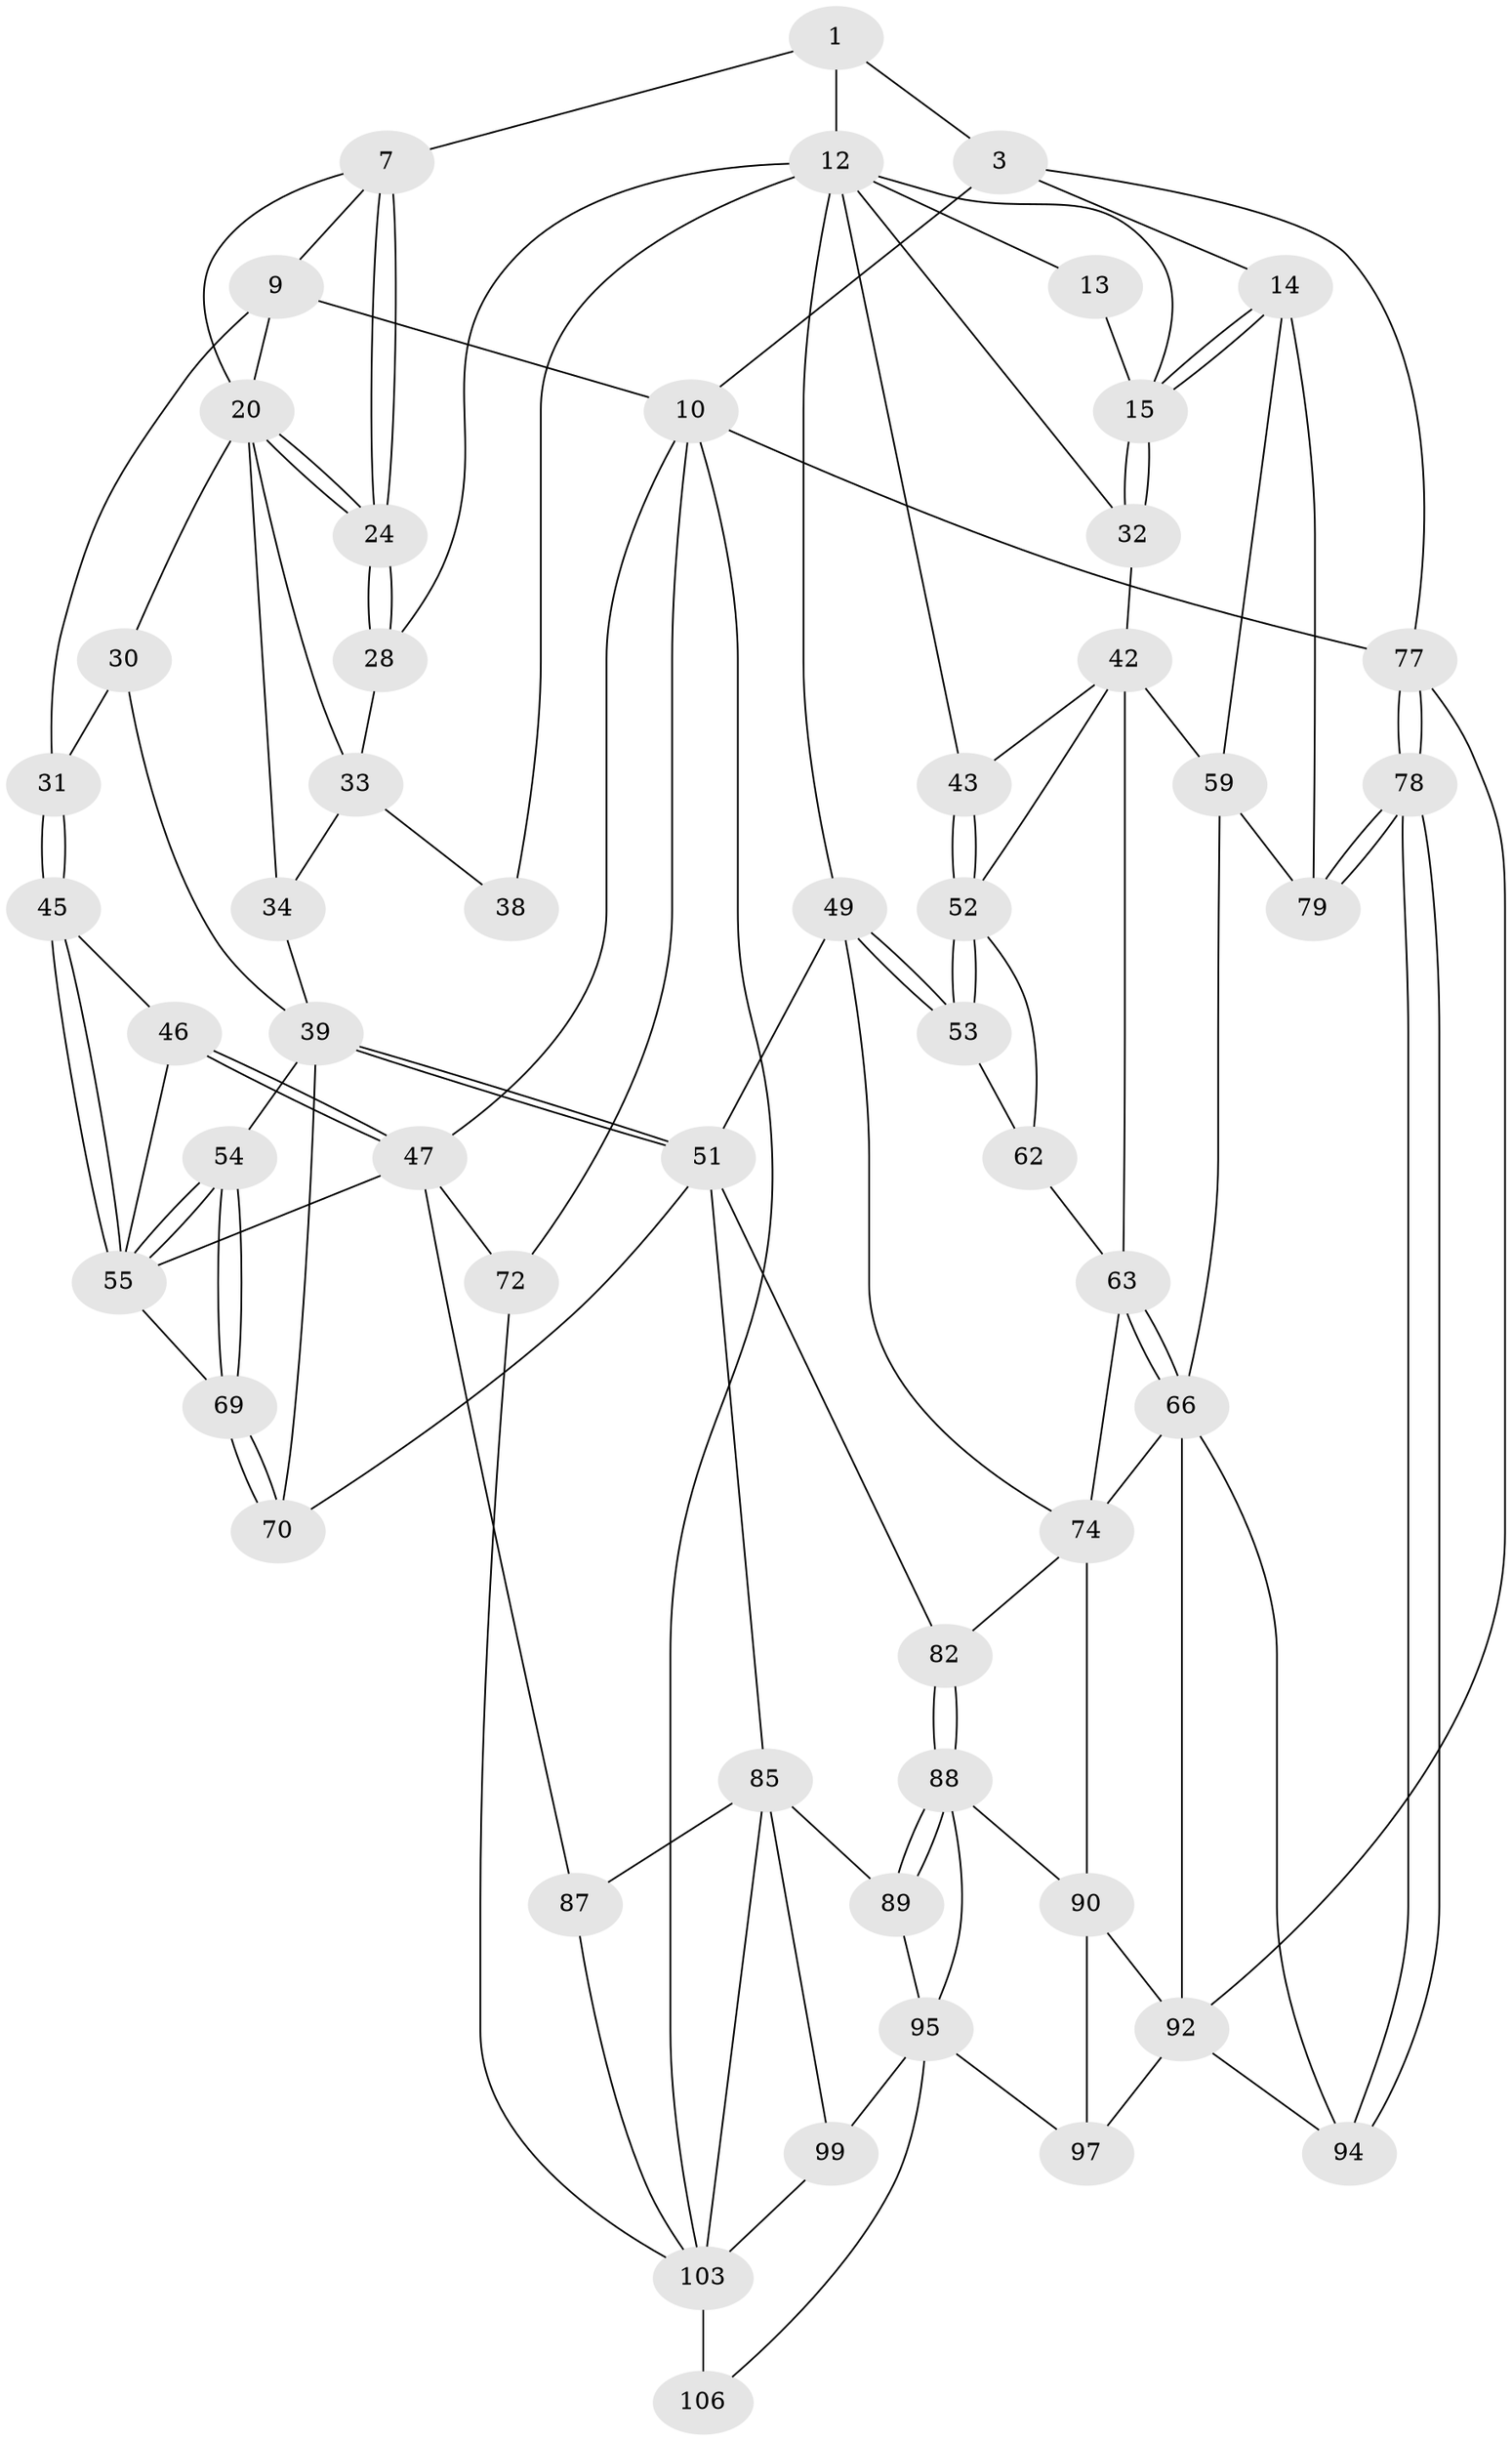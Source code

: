 // original degree distribution, {4: 0.25925925925925924, 5: 0.48148148148148145, 6: 0.24074074074074073, 3: 0.018518518518518517}
// Generated by graph-tools (version 1.1) at 2025/17/03/09/25 04:17:19]
// undirected, 54 vertices, 124 edges
graph export_dot {
graph [start="1"]
  node [color=gray90,style=filled];
  1 [pos="+0.859137428503064+0.007315121748342761",super="+2+6"];
  3 [pos="+1+0.24813983355002028",super="+4"];
  7 [pos="+0.7478927597504196+0.14921241579888134",super="+8"];
  9 [pos="+0.4746434787954399+0",super="+17"];
  10 [pos="+0.47372706573614914+0",super="+11"];
  12 [pos="+0.7843570881467928+0.16579405887696114",super="+25"];
  13 [pos="+0.9056736182417512+0.14173279450129636"];
  14 [pos="+1+0.2859574298530197",super="+58"];
  15 [pos="+1+0.31425707417388304",super="+16"];
  20 [pos="+0.633784271596931+0.20067826604389935",super="+21"];
  24 [pos="+0.6935756755968275+0.21953336492587758"];
  28 [pos="+0.6904690294430822+0.24960527210590372"];
  30 [pos="+0.3107054524372823+0.33958774918688744"];
  31 [pos="+0.24961530716939637+0.28220466452043624"];
  32 [pos="+0.9205917270714041+0.36229158951497936"];
  33 [pos="+0.6281815533657372+0.31498073959654455",super="+35"];
  34 [pos="+0.4828509874261881+0.2681832146697268",super="+36"];
  38 [pos="+0.6684644820418142+0.37219172076960605"];
  39 [pos="+0.5418740694398418+0.4533902929510777",super="+40"];
  42 [pos="+0.8988228479295649+0.41624054806203414",super="+56"];
  43 [pos="+0.7830453235019478+0.4455099202588857"];
  45 [pos="+0.16039157940975424+0.41605694572103136"];
  46 [pos="+0.04274558120731824+0.4195491913495616"];
  47 [pos="+0+0.28576376442963763",super="+68"];
  49 [pos="+0.6878498838420843+0.5074424181145597",super="+50"];
  51 [pos="+0.6019661841094691+0.5488766929160048",super="+75"];
  52 [pos="+0.7825879827013387+0.4524189146742764",super="+57"];
  53 [pos="+0.7600876565763717+0.49161335388653027"];
  54 [pos="+0.2554000419593712+0.5317721255782977"];
  55 [pos="+0.18623975048683886+0.486505063990641",super="+61"];
  59 [pos="+0.9348397489896646+0.4875260213297734",super="+65"];
  62 [pos="+0.8190206770816958+0.5379507155407693"];
  63 [pos="+0.9360707652467226+0.6127227206278844",super="+64"];
  66 [pos="+0.9863769776821022+0.6373809969861778",super="+83"];
  69 [pos="+0.265517452285816+0.5830492545131126"];
  70 [pos="+0.30421513033356223+0.6419209787195076"];
  72 [pos="+0+0.8760087897151521"];
  74 [pos="+0.830206774264984+0.6052261137339137",super="+80"];
  77 [pos="+1+1"];
  78 [pos="+1+1"];
  79 [pos="+1+0.5945191904359218"];
  82 [pos="+0.5960709413896662+0.616691738158271"];
  85 [pos="+0.3015731700226852+0.6921873180411109",super="+86"];
  87 [pos="+0.1833373902016882+0.7723956058258873"];
  88 [pos="+0.4700612367923971+0.7671979306463522",super="+91"];
  89 [pos="+0.41821561485920766+0.7780690330061099"];
  90 [pos="+0.6258624723479722+0.7680107743233489",super="+93"];
  92 [pos="+0.8009790233430549+0.7781539288209607",super="+101"];
  94 [pos="+0.9504424095759976+0.8426099702048241"];
  95 [pos="+0.5523515216132401+1",super="+98+96"];
  97 [pos="+0.6815569443279391+1"];
  99 [pos="+0.3571931848524755+0.9021592472167272"];
  103 [pos="+0.2747795980792257+0.9456556398752233",super="+104+105"];
  106 [pos="+0.5373957301795074+1"];
  1 -- 3;
  1 -- 12;
  1 -- 7;
  3 -- 14;
  3 -- 10 [weight=2];
  3 -- 77;
  7 -- 24;
  7 -- 24;
  7 -- 9;
  7 -- 20;
  9 -- 10 [weight=2];
  9 -- 20;
  9 -- 31;
  10 -- 103;
  10 -- 72;
  10 -- 77;
  10 -- 47;
  12 -- 13;
  12 -- 32;
  12 -- 49;
  12 -- 38 [weight=2];
  12 -- 43;
  12 -- 28;
  12 -- 15;
  13 -- 15;
  14 -- 15;
  14 -- 15;
  14 -- 59;
  14 -- 79;
  15 -- 32;
  15 -- 32;
  20 -- 24;
  20 -- 24;
  20 -- 33;
  20 -- 34 [weight=2];
  20 -- 30;
  24 -- 28;
  24 -- 28;
  28 -- 33;
  30 -- 31;
  30 -- 39;
  31 -- 45;
  31 -- 45;
  32 -- 42;
  33 -- 34;
  33 -- 38;
  34 -- 39;
  39 -- 51;
  39 -- 51;
  39 -- 54;
  39 -- 70;
  42 -- 43;
  42 -- 59;
  42 -- 52;
  42 -- 63;
  43 -- 52;
  43 -- 52;
  45 -- 46;
  45 -- 55;
  45 -- 55;
  46 -- 47;
  46 -- 47;
  46 -- 55;
  47 -- 72;
  47 -- 55;
  47 -- 87;
  49 -- 53;
  49 -- 53;
  49 -- 74;
  49 -- 51;
  51 -- 82;
  51 -- 85;
  51 -- 70;
  52 -- 53;
  52 -- 53;
  52 -- 62;
  53 -- 62;
  54 -- 55;
  54 -- 55;
  54 -- 69;
  54 -- 69;
  55 -- 69;
  59 -- 66;
  59 -- 79;
  62 -- 63;
  63 -- 66;
  63 -- 66;
  63 -- 74;
  66 -- 92;
  66 -- 94;
  66 -- 74;
  69 -- 70;
  69 -- 70;
  72 -- 103;
  74 -- 90;
  74 -- 82;
  77 -- 78;
  77 -- 78;
  77 -- 92;
  78 -- 79;
  78 -- 79;
  78 -- 94;
  78 -- 94;
  82 -- 88;
  82 -- 88;
  85 -- 89;
  85 -- 99;
  85 -- 87;
  85 -- 103;
  87 -- 103;
  88 -- 89;
  88 -- 89;
  88 -- 90;
  88 -- 95;
  89 -- 95;
  90 -- 97;
  90 -- 92;
  92 -- 97;
  92 -- 94;
  95 -- 97;
  95 -- 106;
  95 -- 99;
  99 -- 103;
  103 -- 106 [weight=2];
}
